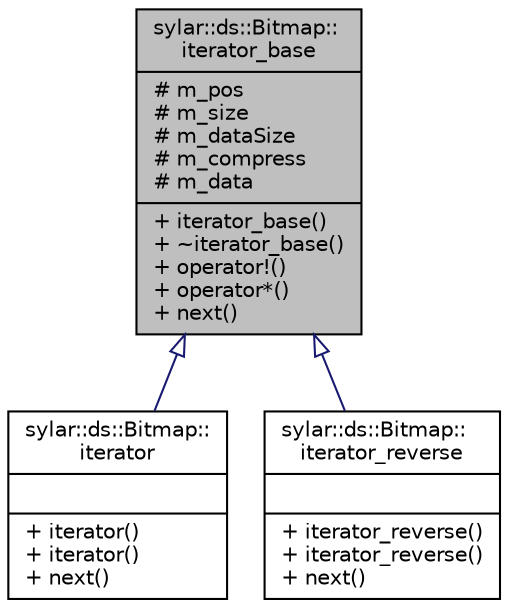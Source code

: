 digraph "sylar::ds::Bitmap::iterator_base"
{
 // LATEX_PDF_SIZE
  edge [fontname="Helvetica",fontsize="10",labelfontname="Helvetica",labelfontsize="10"];
  node [fontname="Helvetica",fontsize="10",shape=record];
  Node1 [label="{sylar::ds::Bitmap::\literator_base\n|# m_pos\l# m_size\l# m_dataSize\l# m_compress\l# m_data\l|+ iterator_base()\l+ ~iterator_base()\l+ operator!()\l+ operator*()\l+ next()\l}",height=0.2,width=0.4,color="black", fillcolor="grey75", style="filled", fontcolor="black",tooltip=" "];
  Node1 -> Node2 [dir="back",color="midnightblue",fontsize="10",style="solid",arrowtail="onormal",fontname="Helvetica"];
  Node2 [label="{sylar::ds::Bitmap::\literator\n||+ iterator()\l+ iterator()\l+ next()\l}",height=0.2,width=0.4,color="black", fillcolor="white", style="filled",URL="$classsylar_1_1ds_1_1Bitmap_1_1iterator.html",tooltip=" "];
  Node1 -> Node3 [dir="back",color="midnightblue",fontsize="10",style="solid",arrowtail="onormal",fontname="Helvetica"];
  Node3 [label="{sylar::ds::Bitmap::\literator_reverse\n||+ iterator_reverse()\l+ iterator_reverse()\l+ next()\l}",height=0.2,width=0.4,color="black", fillcolor="white", style="filled",URL="$classsylar_1_1ds_1_1Bitmap_1_1iterator__reverse.html",tooltip=" "];
}
